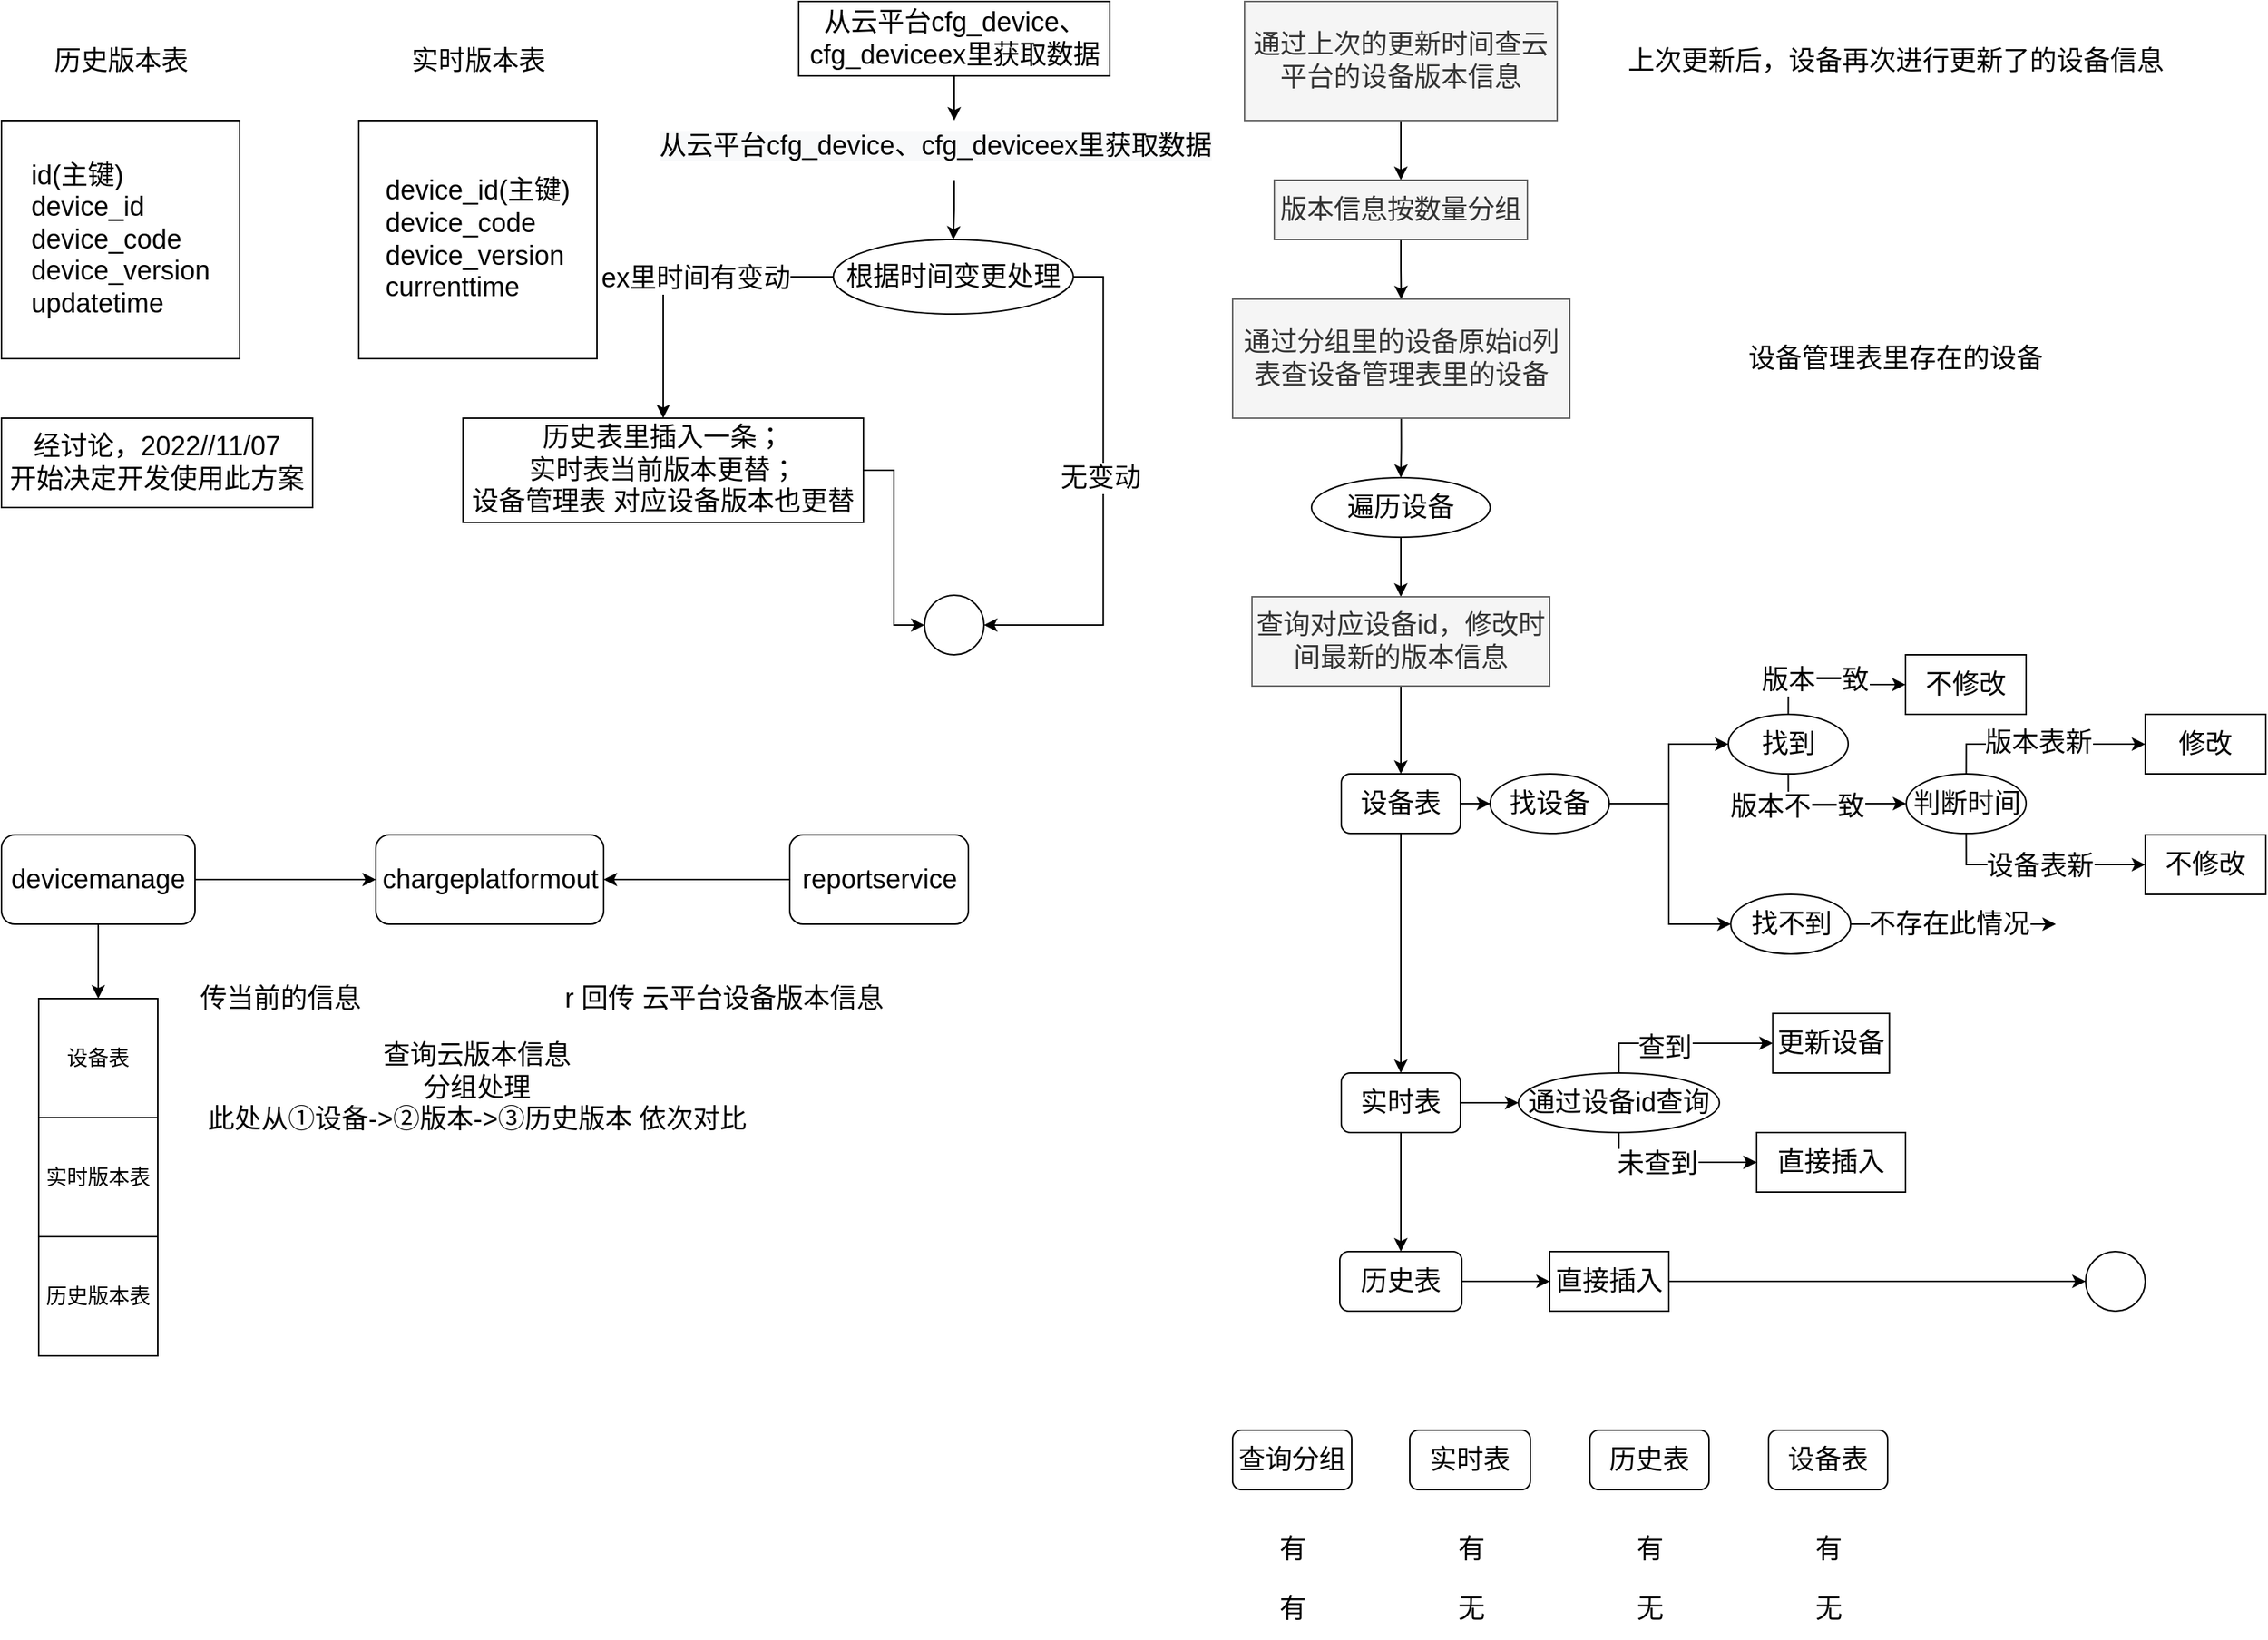 <mxfile version="20.5.3" type="github">
  <diagram id="b95fZ1zmA4kZeBO6OFGO" name="第 1 页">
    <mxGraphModel dx="1422" dy="762" grid="1" gridSize="10" guides="1" tooltips="1" connect="1" arrows="1" fold="1" page="1" pageScale="1" pageWidth="827" pageHeight="1169" math="0" shadow="0">
      <root>
        <mxCell id="0" />
        <mxCell id="1" parent="0" />
        <mxCell id="b_rjS_KXNjbJTFbzdUbJ-1" value="&lt;font style=&quot;font-size: 18px;&quot;&gt;历史版本表&lt;/font&gt;" style="text;html=1;align=center;verticalAlign=middle;resizable=0;points=[];autosize=1;strokeColor=none;fillColor=none;" parent="1" vertex="1">
          <mxGeometry x="25" y="20" width="110" height="40" as="geometry" />
        </mxCell>
        <mxCell id="b_rjS_KXNjbJTFbzdUbJ-2" value="&lt;font style=&quot;font-size: 18px;&quot;&gt;实时版本表&lt;/font&gt;" style="text;html=1;align=center;verticalAlign=middle;resizable=0;points=[];autosize=1;strokeColor=none;fillColor=none;" parent="1" vertex="1">
          <mxGeometry x="265" y="20" width="110" height="40" as="geometry" />
        </mxCell>
        <mxCell id="b_rjS_KXNjbJTFbzdUbJ-3" value="&lt;div style=&quot;text-align: justify;&quot;&gt;&lt;span style=&quot;background-color: initial;&quot;&gt;device_id(主键)&lt;/span&gt;&lt;/div&gt;&lt;div style=&quot;text-align: justify;&quot;&gt;&lt;span style=&quot;background-color: initial;&quot;&gt;device_code&lt;/span&gt;&lt;/div&gt;&lt;div style=&quot;text-align: justify;&quot;&gt;&lt;span style=&quot;background-color: initial;&quot;&gt;device_version&lt;/span&gt;&lt;/div&gt;&lt;div style=&quot;text-align: justify;&quot;&gt;&lt;span style=&quot;background-color: initial;&quot;&gt;currenttime&lt;/span&gt;&lt;/div&gt;" style="whiteSpace=wrap;html=1;aspect=fixed;fontSize=18;align=center;" parent="1" vertex="1">
          <mxGeometry x="240" y="80" width="160" height="160" as="geometry" />
        </mxCell>
        <mxCell id="b_rjS_KXNjbJTFbzdUbJ-4" value="&lt;div style=&quot;text-align: justify;&quot;&gt;&lt;span style=&quot;background-color: initial;&quot;&gt;id(主键)&lt;/span&gt;&lt;/div&gt;&lt;div style=&quot;text-align: justify;&quot;&gt;&lt;span style=&quot;background-color: initial;&quot;&gt;device_id&lt;/span&gt;&lt;/div&gt;&lt;div style=&quot;text-align: justify;&quot;&gt;&lt;span style=&quot;background-color: initial;&quot;&gt;device_code&lt;/span&gt;&lt;/div&gt;&lt;div style=&quot;text-align: justify;&quot;&gt;&lt;span style=&quot;background-color: initial;&quot;&gt;device_version&lt;/span&gt;&lt;/div&gt;&lt;div style=&quot;text-align: justify;&quot;&gt;&lt;span style=&quot;background-color: initial;&quot;&gt;updatetime&lt;/span&gt;&lt;/div&gt;" style="whiteSpace=wrap;html=1;aspect=fixed;fontSize=18;align=center;" parent="1" vertex="1">
          <mxGeometry y="80" width="160" height="160" as="geometry" />
        </mxCell>
        <mxCell id="b_rjS_KXNjbJTFbzdUbJ-17" style="edgeStyle=orthogonalEdgeStyle;rounded=0;orthogonalLoop=1;jettySize=auto;html=1;exitX=0.5;exitY=1;exitDx=0;exitDy=0;fontFamily=Helvetica;fontSize=18;" parent="1" source="b_rjS_KXNjbJTFbzdUbJ-5" target="b_rjS_KXNjbJTFbzdUbJ-7" edge="1">
          <mxGeometry relative="1" as="geometry" />
        </mxCell>
        <mxCell id="b_rjS_KXNjbJTFbzdUbJ-5" value="从云平台cfg_device、cfg_deviceex里获取数据" style="rounded=0;whiteSpace=wrap;html=1;fontSize=18;" parent="1" vertex="1">
          <mxGeometry x="535.5" width="209" height="50" as="geometry" />
        </mxCell>
        <mxCell id="b_rjS_KXNjbJTFbzdUbJ-18" value="" style="edgeStyle=orthogonalEdgeStyle;rounded=0;orthogonalLoop=1;jettySize=auto;html=1;fontFamily=Helvetica;fontSize=18;" parent="1" source="b_rjS_KXNjbJTFbzdUbJ-7" target="b_rjS_KXNjbJTFbzdUbJ-8" edge="1">
          <mxGeometry relative="1" as="geometry" />
        </mxCell>
        <mxCell id="b_rjS_KXNjbJTFbzdUbJ-7" value="&lt;span style=&quot;color: rgb(0, 0, 0); font-size: 18px; font-style: normal; font-variant-ligatures: normal; font-variant-caps: normal; font-weight: 400; letter-spacing: normal; orphans: 2; text-align: center; text-indent: 0px; text-transform: none; widows: 2; word-spacing: 0px; -webkit-text-stroke-width: 0px; background-color: rgb(248, 249, 250); text-decoration-thickness: initial; text-decoration-style: initial; text-decoration-color: initial; float: none; display: inline !important;&quot;&gt;从云平台cfg_device、cfg_deviceex里获取数据&lt;/span&gt;" style="text;whiteSpace=wrap;html=1;fontSize=18;" parent="1" vertex="1">
          <mxGeometry x="440" y="80" width="400" height="40" as="geometry" />
        </mxCell>
        <mxCell id="b_rjS_KXNjbJTFbzdUbJ-19" style="edgeStyle=orthogonalEdgeStyle;rounded=0;orthogonalLoop=1;jettySize=auto;html=1;exitX=0;exitY=0.5;exitDx=0;exitDy=0;fontFamily=Helvetica;fontSize=18;" parent="1" source="b_rjS_KXNjbJTFbzdUbJ-8" target="b_rjS_KXNjbJTFbzdUbJ-13" edge="1">
          <mxGeometry relative="1" as="geometry" />
        </mxCell>
        <mxCell id="b_rjS_KXNjbJTFbzdUbJ-21" value="ex里时间有变动" style="edgeLabel;html=1;align=center;verticalAlign=middle;resizable=0;points=[];fontSize=18;fontFamily=Helvetica;" parent="b_rjS_KXNjbJTFbzdUbJ-19" vertex="1" connectable="0">
          <mxGeometry x="-0.108" y="1" relative="1" as="geometry">
            <mxPoint as="offset" />
          </mxGeometry>
        </mxCell>
        <mxCell id="sZ6z6zjgCdf1c1nvZiUR-1" style="edgeStyle=orthogonalEdgeStyle;rounded=0;orthogonalLoop=1;jettySize=auto;html=1;exitX=1;exitY=0.5;exitDx=0;exitDy=0;entryX=1;entryY=0.5;entryDx=0;entryDy=0;fontFamily=Helvetica;fontSize=18;" parent="1" source="b_rjS_KXNjbJTFbzdUbJ-8" target="b_rjS_KXNjbJTFbzdUbJ-11" edge="1">
          <mxGeometry relative="1" as="geometry" />
        </mxCell>
        <mxCell id="sZ6z6zjgCdf1c1nvZiUR-2" value="无变动" style="edgeLabel;html=1;align=center;verticalAlign=middle;resizable=0;points=[];fontSize=18;fontFamily=Helvetica;" parent="sZ6z6zjgCdf1c1nvZiUR-1" vertex="1" connectable="0">
          <mxGeometry x="-0.076" y="-2" relative="1" as="geometry">
            <mxPoint as="offset" />
          </mxGeometry>
        </mxCell>
        <mxCell id="b_rjS_KXNjbJTFbzdUbJ-8" value="根据时间变更处理" style="ellipse;whiteSpace=wrap;html=1;fontSize=18;" parent="1" vertex="1">
          <mxGeometry x="558.75" y="160" width="161.25" height="50" as="geometry" />
        </mxCell>
        <mxCell id="b_rjS_KXNjbJTFbzdUbJ-11" value="" style="ellipse;whiteSpace=wrap;html=1;aspect=fixed;fontSize=18;" parent="1" vertex="1">
          <mxGeometry x="620" y="399" width="40" height="40" as="geometry" />
        </mxCell>
        <mxCell id="b_rjS_KXNjbJTFbzdUbJ-20" style="edgeStyle=orthogonalEdgeStyle;rounded=0;orthogonalLoop=1;jettySize=auto;html=1;exitX=1;exitY=0.5;exitDx=0;exitDy=0;entryX=0;entryY=0.5;entryDx=0;entryDy=0;fontFamily=Helvetica;fontSize=18;" parent="1" source="b_rjS_KXNjbJTFbzdUbJ-13" target="b_rjS_KXNjbJTFbzdUbJ-11" edge="1">
          <mxGeometry relative="1" as="geometry" />
        </mxCell>
        <mxCell id="b_rjS_KXNjbJTFbzdUbJ-13" value="历史表里插入一条；&lt;br&gt;实时表当前版本更替；&lt;br&gt;设备管理表 对应设备版本也更替" style="rounded=0;whiteSpace=wrap;html=1;fontSize=18;" parent="1" vertex="1">
          <mxGeometry x="310" y="280" width="269" height="70" as="geometry" />
        </mxCell>
        <mxCell id="b_rjS_KXNjbJTFbzdUbJ-14" value="经讨论，2022//11/07&lt;br&gt;开始决定开发使用此方案" style="rounded=0;whiteSpace=wrap;html=1;fontSize=18;" parent="1" vertex="1">
          <mxGeometry y="280" width="209" height="60" as="geometry" />
        </mxCell>
        <mxCell id="BubIB92U-EhutdUEbI6g-1" value="&lt;font style=&quot;font-size: 14px;&quot;&gt;历史版本表&lt;/font&gt;" style="whiteSpace=wrap;html=1;aspect=fixed;" parent="1" vertex="1">
          <mxGeometry x="25" y="830" width="80" height="80" as="geometry" />
        </mxCell>
        <mxCell id="BubIB92U-EhutdUEbI6g-2" value="&lt;font style=&quot;font-size: 14px;&quot;&gt;实时版本表&lt;/font&gt;" style="whiteSpace=wrap;html=1;aspect=fixed;" parent="1" vertex="1">
          <mxGeometry x="25" y="750" width="80" height="80" as="geometry" />
        </mxCell>
        <mxCell id="BubIB92U-EhutdUEbI6g-3" value="&lt;font style=&quot;font-size: 14px;&quot;&gt;设备表&lt;/font&gt;" style="whiteSpace=wrap;html=1;aspect=fixed;" parent="1" vertex="1">
          <mxGeometry x="25" y="670" width="80" height="80" as="geometry" />
        </mxCell>
        <mxCell id="BubIB92U-EhutdUEbI6g-8" style="edgeStyle=orthogonalEdgeStyle;rounded=0;orthogonalLoop=1;jettySize=auto;html=1;exitX=0;exitY=0.5;exitDx=0;exitDy=0;entryX=1;entryY=0.5;entryDx=0;entryDy=0;fontSize=18;" parent="1" source="BubIB92U-EhutdUEbI6g-4" target="BubIB92U-EhutdUEbI6g-5" edge="1">
          <mxGeometry relative="1" as="geometry" />
        </mxCell>
        <mxCell id="BubIB92U-EhutdUEbI6g-4" value="&lt;font style=&quot;font-size: 18px;&quot;&gt;reportservice&lt;/font&gt;" style="rounded=1;whiteSpace=wrap;html=1;" parent="1" vertex="1">
          <mxGeometry x="529.5" y="560" width="120" height="60" as="geometry" />
        </mxCell>
        <mxCell id="BubIB92U-EhutdUEbI6g-5" value="&lt;font style=&quot;font-size: 18px;&quot;&gt;chargeplatformout&lt;/font&gt;" style="rounded=1;whiteSpace=wrap;html=1;" parent="1" vertex="1">
          <mxGeometry x="251.5" y="560" width="153" height="60" as="geometry" />
        </mxCell>
        <mxCell id="BubIB92U-EhutdUEbI6g-7" value="" style="edgeStyle=orthogonalEdgeStyle;rounded=0;orthogonalLoop=1;jettySize=auto;html=1;fontSize=18;" parent="1" source="BubIB92U-EhutdUEbI6g-6" target="BubIB92U-EhutdUEbI6g-3" edge="1">
          <mxGeometry relative="1" as="geometry" />
        </mxCell>
        <mxCell id="BubIB92U-EhutdUEbI6g-9" style="edgeStyle=orthogonalEdgeStyle;rounded=0;orthogonalLoop=1;jettySize=auto;html=1;exitX=1;exitY=0.5;exitDx=0;exitDy=0;entryX=0;entryY=0.5;entryDx=0;entryDy=0;fontSize=18;" parent="1" source="BubIB92U-EhutdUEbI6g-6" target="BubIB92U-EhutdUEbI6g-5" edge="1">
          <mxGeometry relative="1" as="geometry" />
        </mxCell>
        <mxCell id="BubIB92U-EhutdUEbI6g-6" value="&lt;font style=&quot;font-size: 18px;&quot;&gt;devicemanage&lt;/font&gt;" style="rounded=1;whiteSpace=wrap;html=1;" parent="1" vertex="1">
          <mxGeometry y="560" width="130" height="60" as="geometry" />
        </mxCell>
        <mxCell id="BubIB92U-EhutdUEbI6g-10" value="r 回传 云平台设备版本信息" style="text;html=1;align=center;verticalAlign=middle;resizable=0;points=[];autosize=1;strokeColor=none;fillColor=none;fontSize=18;" parent="1" vertex="1">
          <mxGeometry x="365" y="650" width="240" height="40" as="geometry" />
        </mxCell>
        <mxCell id="BubIB92U-EhutdUEbI6g-11" value="传当前的信息" style="text;html=1;align=center;verticalAlign=middle;resizable=0;points=[];autosize=1;strokeColor=none;fillColor=none;fontSize=18;" parent="1" vertex="1">
          <mxGeometry x="121.5" y="650" width="130" height="40" as="geometry" />
        </mxCell>
        <mxCell id="BubIB92U-EhutdUEbI6g-12" value="查询云版本信息&lt;br&gt;分组处理&lt;br&gt;此处从①设备-&amp;gt;②版本-&amp;gt;③历史版本 依次对比" style="text;html=1;align=center;verticalAlign=middle;resizable=0;points=[];autosize=1;strokeColor=none;fillColor=none;fontSize=18;" parent="1" vertex="1">
          <mxGeometry x="124" y="690" width="390" height="80" as="geometry" />
        </mxCell>
        <mxCell id="Qo0RYXhtS26Yrlqz8ZKW-9" style="edgeStyle=orthogonalEdgeStyle;rounded=0;orthogonalLoop=1;jettySize=auto;html=1;exitX=0.5;exitY=1;exitDx=0;exitDy=0;entryX=0.5;entryY=0;entryDx=0;entryDy=0;fontSize=18;" parent="1" source="Qo0RYXhtS26Yrlqz8ZKW-4" target="Qo0RYXhtS26Yrlqz8ZKW-5" edge="1">
          <mxGeometry relative="1" as="geometry" />
        </mxCell>
        <mxCell id="Qo0RYXhtS26Yrlqz8ZKW-4" value="&lt;font style=&quot;font-size: 18px;&quot;&gt;通过上次的更新时间查云平台的设备版本信息&lt;/font&gt;" style="rounded=0;whiteSpace=wrap;html=1;fillColor=#f5f5f5;fontColor=#333333;strokeColor=#666666;" parent="1" vertex="1">
          <mxGeometry x="835" width="210" height="80" as="geometry" />
        </mxCell>
        <mxCell id="Qo0RYXhtS26Yrlqz8ZKW-10" style="edgeStyle=orthogonalEdgeStyle;rounded=0;orthogonalLoop=1;jettySize=auto;html=1;exitX=0.5;exitY=1;exitDx=0;exitDy=0;entryX=0.5;entryY=0;entryDx=0;entryDy=0;fontSize=18;" parent="1" source="Qo0RYXhtS26Yrlqz8ZKW-5" target="Qo0RYXhtS26Yrlqz8ZKW-6" edge="1">
          <mxGeometry relative="1" as="geometry" />
        </mxCell>
        <mxCell id="Qo0RYXhtS26Yrlqz8ZKW-5" value="&lt;font style=&quot;font-size: 18px;&quot;&gt;版本信息按数量分组&lt;/font&gt;" style="rounded=0;whiteSpace=wrap;html=1;fillColor=#f5f5f5;fontColor=#333333;strokeColor=#666666;" parent="1" vertex="1">
          <mxGeometry x="855" y="120" width="170" height="40" as="geometry" />
        </mxCell>
        <mxCell id="Qo0RYXhtS26Yrlqz8ZKW-11" style="edgeStyle=orthogonalEdgeStyle;rounded=0;orthogonalLoop=1;jettySize=auto;html=1;exitX=0.5;exitY=1;exitDx=0;exitDy=0;entryX=0.5;entryY=0;entryDx=0;entryDy=0;fontSize=18;" parent="1" source="Qo0RYXhtS26Yrlqz8ZKW-6" target="Qo0RYXhtS26Yrlqz8ZKW-7" edge="1">
          <mxGeometry relative="1" as="geometry" />
        </mxCell>
        <mxCell id="Qo0RYXhtS26Yrlqz8ZKW-6" value="&lt;font style=&quot;font-size: 18px;&quot;&gt;通过分组里的设备原始id列表查设备管理表里的设备&lt;/font&gt;" style="rounded=0;whiteSpace=wrap;html=1;fillColor=#f5f5f5;fontColor=#333333;strokeColor=#666666;" parent="1" vertex="1">
          <mxGeometry x="827" y="200" width="226.5" height="80" as="geometry" />
        </mxCell>
        <mxCell id="Qo0RYXhtS26Yrlqz8ZKW-12" style="edgeStyle=orthogonalEdgeStyle;rounded=0;orthogonalLoop=1;jettySize=auto;html=1;exitX=0.5;exitY=1;exitDx=0;exitDy=0;entryX=0.5;entryY=0;entryDx=0;entryDy=0;fontSize=18;" parent="1" source="Qo0RYXhtS26Yrlqz8ZKW-7" target="Qo0RYXhtS26Yrlqz8ZKW-8" edge="1">
          <mxGeometry relative="1" as="geometry" />
        </mxCell>
        <mxCell id="Qo0RYXhtS26Yrlqz8ZKW-7" value="&lt;font style=&quot;font-size: 18px;&quot;&gt;遍历设备&lt;/font&gt;" style="ellipse;whiteSpace=wrap;html=1;fontSize=18;" parent="1" vertex="1">
          <mxGeometry x="880" y="320" width="120" height="40" as="geometry" />
        </mxCell>
        <mxCell id="Qo0RYXhtS26Yrlqz8ZKW-80" style="edgeStyle=orthogonalEdgeStyle;rounded=0;orthogonalLoop=1;jettySize=auto;html=1;exitX=0.5;exitY=1;exitDx=0;exitDy=0;entryX=0.5;entryY=0;entryDx=0;entryDy=0;fontSize=18;" parent="1" source="Qo0RYXhtS26Yrlqz8ZKW-8" target="Qo0RYXhtS26Yrlqz8ZKW-15" edge="1">
          <mxGeometry relative="1" as="geometry" />
        </mxCell>
        <mxCell id="Qo0RYXhtS26Yrlqz8ZKW-8" value="&lt;font style=&quot;font-size: 18px;&quot;&gt;查询对应设备id，修改时间最新的版本信息&lt;/font&gt;" style="rounded=0;whiteSpace=wrap;html=1;fillColor=#f5f5f5;fontColor=#333333;strokeColor=#666666;" parent="1" vertex="1">
          <mxGeometry x="840" y="400" width="200" height="60" as="geometry" />
        </mxCell>
        <mxCell id="Qo0RYXhtS26Yrlqz8ZKW-17" style="edgeStyle=orthogonalEdgeStyle;rounded=0;orthogonalLoop=1;jettySize=auto;html=1;exitX=0.5;exitY=1;exitDx=0;exitDy=0;entryX=0.5;entryY=0;entryDx=0;entryDy=0;fontSize=18;" parent="1" source="Qo0RYXhtS26Yrlqz8ZKW-13" target="Qo0RYXhtS26Yrlqz8ZKW-14" edge="1">
          <mxGeometry relative="1" as="geometry" />
        </mxCell>
        <mxCell id="Qo0RYXhtS26Yrlqz8ZKW-30" value="" style="edgeStyle=orthogonalEdgeStyle;rounded=0;orthogonalLoop=1;jettySize=auto;html=1;fontSize=18;" parent="1" source="Qo0RYXhtS26Yrlqz8ZKW-13" target="Qo0RYXhtS26Yrlqz8ZKW-20" edge="1">
          <mxGeometry relative="1" as="geometry" />
        </mxCell>
        <mxCell id="Qo0RYXhtS26Yrlqz8ZKW-13" value="实时表" style="rounded=1;whiteSpace=wrap;html=1;fontSize=18;" parent="1" vertex="1">
          <mxGeometry x="900" y="720" width="80" height="40" as="geometry" />
        </mxCell>
        <mxCell id="Qo0RYXhtS26Yrlqz8ZKW-78" value="" style="edgeStyle=orthogonalEdgeStyle;rounded=0;orthogonalLoop=1;jettySize=auto;html=1;fontSize=18;" parent="1" source="Qo0RYXhtS26Yrlqz8ZKW-14" target="Qo0RYXhtS26Yrlqz8ZKW-23" edge="1">
          <mxGeometry relative="1" as="geometry" />
        </mxCell>
        <mxCell id="Qo0RYXhtS26Yrlqz8ZKW-82" style="edgeStyle=orthogonalEdgeStyle;rounded=0;orthogonalLoop=1;jettySize=auto;html=1;exitX=1;exitY=0.5;exitDx=0;exitDy=0;entryX=0;entryY=0.5;entryDx=0;entryDy=0;fontSize=18;" parent="1" source="Qo0RYXhtS26Yrlqz8ZKW-23" target="Qo0RYXhtS26Yrlqz8ZKW-36" edge="1">
          <mxGeometry relative="1" as="geometry" />
        </mxCell>
        <mxCell id="Qo0RYXhtS26Yrlqz8ZKW-14" value="历史表" style="rounded=1;whiteSpace=wrap;html=1;fontSize=18;" parent="1" vertex="1">
          <mxGeometry x="899" y="840" width="82" height="40" as="geometry" />
        </mxCell>
        <mxCell id="Qo0RYXhtS26Yrlqz8ZKW-81" style="edgeStyle=orthogonalEdgeStyle;rounded=0;orthogonalLoop=1;jettySize=auto;html=1;exitX=0.5;exitY=1;exitDx=0;exitDy=0;entryX=0.5;entryY=0;entryDx=0;entryDy=0;fontSize=18;" parent="1" source="Qo0RYXhtS26Yrlqz8ZKW-15" target="Qo0RYXhtS26Yrlqz8ZKW-13" edge="1">
          <mxGeometry relative="1" as="geometry" />
        </mxCell>
        <mxCell id="Qo0RYXhtS26Yrlqz8ZKW-84" value="" style="edgeStyle=orthogonalEdgeStyle;rounded=0;orthogonalLoop=1;jettySize=auto;html=1;fontSize=18;" parent="1" source="Qo0RYXhtS26Yrlqz8ZKW-15" target="Qo0RYXhtS26Yrlqz8ZKW-83" edge="1">
          <mxGeometry relative="1" as="geometry" />
        </mxCell>
        <mxCell id="Qo0RYXhtS26Yrlqz8ZKW-15" value="设备表" style="rounded=1;whiteSpace=wrap;html=1;fontSize=18;" parent="1" vertex="1">
          <mxGeometry x="900" y="519" width="80" height="40" as="geometry" />
        </mxCell>
        <mxCell id="Qo0RYXhtS26Yrlqz8ZKW-26" style="edgeStyle=orthogonalEdgeStyle;rounded=0;orthogonalLoop=1;jettySize=auto;html=1;exitX=0.5;exitY=0;exitDx=0;exitDy=0;fontSize=18;entryX=0;entryY=0.5;entryDx=0;entryDy=0;" parent="1" source="Qo0RYXhtS26Yrlqz8ZKW-20" target="Qo0RYXhtS26Yrlqz8ZKW-25" edge="1">
          <mxGeometry relative="1" as="geometry">
            <mxPoint x="1170" y="700" as="targetPoint" />
          </mxGeometry>
        </mxCell>
        <mxCell id="Qo0RYXhtS26Yrlqz8ZKW-56" value="查到" style="edgeLabel;html=1;align=center;verticalAlign=middle;resizable=0;points=[];fontSize=18;" parent="Qo0RYXhtS26Yrlqz8ZKW-26" vertex="1" connectable="0">
          <mxGeometry x="-0.191" y="-3" relative="1" as="geometry">
            <mxPoint as="offset" />
          </mxGeometry>
        </mxCell>
        <mxCell id="Qo0RYXhtS26Yrlqz8ZKW-27" style="edgeStyle=orthogonalEdgeStyle;rounded=0;orthogonalLoop=1;jettySize=auto;html=1;exitX=0.5;exitY=1;exitDx=0;exitDy=0;entryX=0;entryY=0.5;entryDx=0;entryDy=0;fontSize=18;" parent="1" source="Qo0RYXhtS26Yrlqz8ZKW-20" target="Qo0RYXhtS26Yrlqz8ZKW-24" edge="1">
          <mxGeometry relative="1" as="geometry" />
        </mxCell>
        <mxCell id="Qo0RYXhtS26Yrlqz8ZKW-60" value="未查到" style="edgeLabel;html=1;align=center;verticalAlign=middle;resizable=0;points=[];fontSize=18;" parent="Qo0RYXhtS26Yrlqz8ZKW-27" vertex="1" connectable="0">
          <mxGeometry x="-0.191" y="-1" relative="1" as="geometry">
            <mxPoint as="offset" />
          </mxGeometry>
        </mxCell>
        <mxCell id="Qo0RYXhtS26Yrlqz8ZKW-20" value="&lt;font style=&quot;font-size: 18px;&quot;&gt;通过设备id查询&lt;/font&gt;" style="ellipse;whiteSpace=wrap;html=1;fontSize=18;" parent="1" vertex="1">
          <mxGeometry x="1019" y="720" width="135" height="40" as="geometry" />
        </mxCell>
        <mxCell id="Qo0RYXhtS26Yrlqz8ZKW-23" value="&lt;font style=&quot;font-size: 18px;&quot;&gt;直接插入&lt;/font&gt;" style="rounded=0;whiteSpace=wrap;html=1;" parent="1" vertex="1">
          <mxGeometry x="1040" y="840" width="80" height="40" as="geometry" />
        </mxCell>
        <mxCell id="Qo0RYXhtS26Yrlqz8ZKW-24" value="&lt;font style=&quot;font-size: 18px;&quot;&gt;直接插入&lt;/font&gt;" style="rounded=0;whiteSpace=wrap;html=1;" parent="1" vertex="1">
          <mxGeometry x="1179" y="760" width="100" height="40" as="geometry" />
        </mxCell>
        <mxCell id="Qo0RYXhtS26Yrlqz8ZKW-25" value="&lt;span style=&quot;font-size: 18px;&quot;&gt;更新设备&lt;/span&gt;" style="rounded=0;whiteSpace=wrap;html=1;" parent="1" vertex="1">
          <mxGeometry x="1189.82" y="680" width="78.37" height="40" as="geometry" />
        </mxCell>
        <mxCell id="Qo0RYXhtS26Yrlqz8ZKW-51" style="edgeStyle=orthogonalEdgeStyle;rounded=0;orthogonalLoop=1;jettySize=auto;html=1;exitX=0.5;exitY=0;exitDx=0;exitDy=0;entryX=0;entryY=0.5;entryDx=0;entryDy=0;fontSize=18;" parent="1" source="Qo0RYXhtS26Yrlqz8ZKW-34" target="Qo0RYXhtS26Yrlqz8ZKW-47" edge="1">
          <mxGeometry relative="1" as="geometry" />
        </mxCell>
        <mxCell id="Qo0RYXhtS26Yrlqz8ZKW-53" value="版本一致" style="edgeLabel;html=1;align=center;verticalAlign=middle;resizable=0;points=[];fontSize=18;" parent="Qo0RYXhtS26Yrlqz8ZKW-51" vertex="1" connectable="0">
          <mxGeometry x="-0.24" y="3" relative="1" as="geometry">
            <mxPoint as="offset" />
          </mxGeometry>
        </mxCell>
        <mxCell id="Qo0RYXhtS26Yrlqz8ZKW-52" style="edgeStyle=orthogonalEdgeStyle;rounded=0;orthogonalLoop=1;jettySize=auto;html=1;exitX=0.5;exitY=1;exitDx=0;exitDy=0;fontSize=18;entryX=0;entryY=0.5;entryDx=0;entryDy=0;" parent="1" source="Qo0RYXhtS26Yrlqz8ZKW-34" target="G-7sFLS0TplctPpIYwTU-7" edge="1">
          <mxGeometry relative="1" as="geometry">
            <mxPoint x="1280" y="539" as="targetPoint" />
          </mxGeometry>
        </mxCell>
        <mxCell id="Qo0RYXhtS26Yrlqz8ZKW-55" value="版本不一致" style="edgeLabel;html=1;align=center;verticalAlign=middle;resizable=0;points=[];fontSize=18;" parent="Qo0RYXhtS26Yrlqz8ZKW-52" vertex="1" connectable="0">
          <mxGeometry x="-0.488" y="-2" relative="1" as="geometry">
            <mxPoint as="offset" />
          </mxGeometry>
        </mxCell>
        <mxCell id="Qo0RYXhtS26Yrlqz8ZKW-34" value="找到" style="ellipse;whiteSpace=wrap;html=1;fontSize=18;" parent="1" vertex="1">
          <mxGeometry x="1160" y="479" width="80.5" height="40" as="geometry" />
        </mxCell>
        <mxCell id="Qo0RYXhtS26Yrlqz8ZKW-36" value="" style="ellipse;whiteSpace=wrap;html=1;aspect=fixed;fontSize=18;" parent="1" vertex="1">
          <mxGeometry x="1400" y="840" width="40" height="40" as="geometry" />
        </mxCell>
        <mxCell id="Qo0RYXhtS26Yrlqz8ZKW-47" value="&lt;font style=&quot;font-size: 18px;&quot;&gt;不修改&lt;/font&gt;" style="rounded=0;whiteSpace=wrap;html=1;" parent="1" vertex="1">
          <mxGeometry x="1279" y="439" width="81" height="40" as="geometry" />
        </mxCell>
        <mxCell id="Qo0RYXhtS26Yrlqz8ZKW-48" value="&lt;span style=&quot;font-size: 18px;&quot;&gt;修改&lt;/span&gt;" style="rounded=0;whiteSpace=wrap;html=1;" parent="1" vertex="1">
          <mxGeometry x="1440" y="479" width="81" height="40" as="geometry" />
        </mxCell>
        <mxCell id="Qo0RYXhtS26Yrlqz8ZKW-61" value="查询分组" style="rounded=1;whiteSpace=wrap;html=1;fontSize=18;" parent="1" vertex="1">
          <mxGeometry x="827" y="960" width="80" height="40" as="geometry" />
        </mxCell>
        <mxCell id="Qo0RYXhtS26Yrlqz8ZKW-62" value="历史表" style="rounded=1;whiteSpace=wrap;html=1;fontSize=18;" parent="1" vertex="1">
          <mxGeometry x="1067" y="960" width="80" height="40" as="geometry" />
        </mxCell>
        <mxCell id="Qo0RYXhtS26Yrlqz8ZKW-63" value="实时表" style="rounded=1;whiteSpace=wrap;html=1;fontSize=18;" parent="1" vertex="1">
          <mxGeometry x="946" y="960" width="81" height="40" as="geometry" />
        </mxCell>
        <mxCell id="Qo0RYXhtS26Yrlqz8ZKW-64" value="设备表" style="rounded=1;whiteSpace=wrap;html=1;fontSize=18;" parent="1" vertex="1">
          <mxGeometry x="1187" y="960" width="80" height="40" as="geometry" />
        </mxCell>
        <mxCell id="Qo0RYXhtS26Yrlqz8ZKW-65" value="有" style="text;html=1;align=center;verticalAlign=middle;resizable=0;points=[];autosize=1;strokeColor=none;fillColor=none;fontSize=18;" parent="1" vertex="1">
          <mxGeometry x="1207" y="1020" width="40" height="40" as="geometry" />
        </mxCell>
        <mxCell id="Qo0RYXhtS26Yrlqz8ZKW-66" value="有" style="text;html=1;align=center;verticalAlign=middle;resizable=0;points=[];autosize=1;strokeColor=none;fillColor=none;fontSize=18;" parent="1" vertex="1">
          <mxGeometry x="847" y="1020" width="40" height="40" as="geometry" />
        </mxCell>
        <mxCell id="Qo0RYXhtS26Yrlqz8ZKW-67" value="有" style="text;html=1;align=center;verticalAlign=middle;resizable=0;points=[];autosize=1;strokeColor=none;fillColor=none;fontSize=18;" parent="1" vertex="1">
          <mxGeometry x="966.5" y="1020" width="40" height="40" as="geometry" />
        </mxCell>
        <mxCell id="Qo0RYXhtS26Yrlqz8ZKW-68" value="有" style="text;html=1;align=center;verticalAlign=middle;resizable=0;points=[];autosize=1;strokeColor=none;fillColor=none;fontSize=18;" parent="1" vertex="1">
          <mxGeometry x="1087" y="1020" width="40" height="40" as="geometry" />
        </mxCell>
        <mxCell id="Qo0RYXhtS26Yrlqz8ZKW-69" value="有" style="text;html=1;align=center;verticalAlign=middle;resizable=0;points=[];autosize=1;strokeColor=none;fillColor=none;fontSize=18;" parent="1" vertex="1">
          <mxGeometry x="847" y="1060" width="40" height="40" as="geometry" />
        </mxCell>
        <mxCell id="Qo0RYXhtS26Yrlqz8ZKW-70" value="无" style="text;html=1;align=center;verticalAlign=middle;resizable=0;points=[];autosize=1;strokeColor=none;fillColor=none;fontSize=18;" parent="1" vertex="1">
          <mxGeometry x="1087" y="1060" width="40" height="40" as="geometry" />
        </mxCell>
        <mxCell id="Qo0RYXhtS26Yrlqz8ZKW-71" value="无" style="text;html=1;align=center;verticalAlign=middle;resizable=0;points=[];autosize=1;strokeColor=none;fillColor=none;fontSize=18;" parent="1" vertex="1">
          <mxGeometry x="966.5" y="1060" width="40" height="40" as="geometry" />
        </mxCell>
        <mxCell id="Qo0RYXhtS26Yrlqz8ZKW-72" value="无" style="text;html=1;align=center;verticalAlign=middle;resizable=0;points=[];autosize=1;strokeColor=none;fillColor=none;fontSize=18;" parent="1" vertex="1">
          <mxGeometry x="1207" y="1060" width="40" height="40" as="geometry" />
        </mxCell>
        <mxCell id="Qo0RYXhtS26Yrlqz8ZKW-76" value="设备管理表里存在的设备" style="text;html=1;align=center;verticalAlign=middle;resizable=0;points=[];autosize=1;strokeColor=none;fillColor=none;fontSize=18;" parent="1" vertex="1">
          <mxGeometry x="1161.63" y="220" width="220" height="40" as="geometry" />
        </mxCell>
        <mxCell id="Qo0RYXhtS26Yrlqz8ZKW-77" value="上次更新后，设备再次进行更新了的设备信息" style="text;html=1;align=center;verticalAlign=middle;resizable=0;points=[];autosize=1;strokeColor=none;fillColor=none;fontSize=18;" parent="1" vertex="1">
          <mxGeometry x="1081.63" y="20" width="380" height="40" as="geometry" />
        </mxCell>
        <mxCell id="Qo0RYXhtS26Yrlqz8ZKW-85" style="edgeStyle=orthogonalEdgeStyle;rounded=0;orthogonalLoop=1;jettySize=auto;html=1;exitX=1;exitY=0.5;exitDx=0;exitDy=0;entryX=0;entryY=0.5;entryDx=0;entryDy=0;fontSize=18;" parent="1" source="Qo0RYXhtS26Yrlqz8ZKW-83" target="Qo0RYXhtS26Yrlqz8ZKW-34" edge="1">
          <mxGeometry relative="1" as="geometry" />
        </mxCell>
        <mxCell id="Qo0RYXhtS26Yrlqz8ZKW-87" style="edgeStyle=orthogonalEdgeStyle;rounded=0;orthogonalLoop=1;jettySize=auto;html=1;exitX=1;exitY=0.5;exitDx=0;exitDy=0;fontSize=18;entryX=0;entryY=0.5;entryDx=0;entryDy=0;" parent="1" edge="1">
          <mxGeometry relative="1" as="geometry">
            <mxPoint x="1080" y="539" as="sourcePoint" />
            <mxPoint x="1161.63" y="620" as="targetPoint" />
            <Array as="points">
              <mxPoint x="1120" y="539" />
              <mxPoint x="1120" y="620" />
            </Array>
          </mxGeometry>
        </mxCell>
        <mxCell id="Qo0RYXhtS26Yrlqz8ZKW-83" value="&lt;font style=&quot;font-size: 18px;&quot;&gt;找设备&lt;/font&gt;" style="ellipse;whiteSpace=wrap;html=1;fontSize=18;" parent="1" vertex="1">
          <mxGeometry x="1000" y="519" width="80" height="40" as="geometry" />
        </mxCell>
        <mxCell id="Qo0RYXhtS26Yrlqz8ZKW-90" style="edgeStyle=orthogonalEdgeStyle;rounded=0;orthogonalLoop=1;jettySize=auto;html=1;exitX=1;exitY=0.5;exitDx=0;exitDy=0;fontSize=18;" parent="1" source="Qo0RYXhtS26Yrlqz8ZKW-88" edge="1">
          <mxGeometry relative="1" as="geometry">
            <mxPoint x="1380" y="620" as="targetPoint" />
          </mxGeometry>
        </mxCell>
        <mxCell id="Qo0RYXhtS26Yrlqz8ZKW-91" value="不存在此情况" style="edgeLabel;html=1;align=center;verticalAlign=middle;resizable=0;points=[];fontSize=18;" parent="Qo0RYXhtS26Yrlqz8ZKW-90" vertex="1" connectable="0">
          <mxGeometry x="-0.239" y="-2" relative="1" as="geometry">
            <mxPoint x="13" y="-2" as="offset" />
          </mxGeometry>
        </mxCell>
        <mxCell id="Qo0RYXhtS26Yrlqz8ZKW-88" value="找不到" style="ellipse;whiteSpace=wrap;html=1;fontSize=18;" parent="1" vertex="1">
          <mxGeometry x="1161.63" y="600" width="80.5" height="40" as="geometry" />
        </mxCell>
        <mxCell id="G-7sFLS0TplctPpIYwTU-8" style="edgeStyle=orthogonalEdgeStyle;rounded=0;orthogonalLoop=1;jettySize=auto;html=1;exitX=0.5;exitY=0;exitDx=0;exitDy=0;entryX=0;entryY=0.5;entryDx=0;entryDy=0;fontSize=14;" edge="1" parent="1" source="G-7sFLS0TplctPpIYwTU-7" target="Qo0RYXhtS26Yrlqz8ZKW-48">
          <mxGeometry relative="1" as="geometry" />
        </mxCell>
        <mxCell id="G-7sFLS0TplctPpIYwTU-10" value="&lt;font style=&quot;font-size: 18px;&quot;&gt;版本表新&lt;/font&gt;" style="edgeLabel;html=1;align=center;verticalAlign=middle;resizable=0;points=[];fontSize=14;" vertex="1" connectable="0" parent="G-7sFLS0TplctPpIYwTU-8">
          <mxGeometry x="-0.027" y="1" relative="1" as="geometry">
            <mxPoint as="offset" />
          </mxGeometry>
        </mxCell>
        <mxCell id="G-7sFLS0TplctPpIYwTU-12" style="edgeStyle=orthogonalEdgeStyle;rounded=0;orthogonalLoop=1;jettySize=auto;html=1;exitX=0.5;exitY=1;exitDx=0;exitDy=0;entryX=0;entryY=0.5;entryDx=0;entryDy=0;fontSize=18;" edge="1" parent="1" source="G-7sFLS0TplctPpIYwTU-7" target="G-7sFLS0TplctPpIYwTU-11">
          <mxGeometry relative="1" as="geometry" />
        </mxCell>
        <mxCell id="G-7sFLS0TplctPpIYwTU-14" value="设备表新" style="edgeLabel;html=1;align=center;verticalAlign=middle;resizable=0;points=[];fontSize=18;" vertex="1" connectable="0" parent="G-7sFLS0TplctPpIYwTU-12">
          <mxGeometry x="-0.006" y="-1" relative="1" as="geometry">
            <mxPoint as="offset" />
          </mxGeometry>
        </mxCell>
        <mxCell id="G-7sFLS0TplctPpIYwTU-7" value="判断时间" style="ellipse;whiteSpace=wrap;html=1;fontSize=18;" vertex="1" parent="1">
          <mxGeometry x="1279.5" y="519" width="80.5" height="40" as="geometry" />
        </mxCell>
        <mxCell id="G-7sFLS0TplctPpIYwTU-11" value="&lt;span style=&quot;font-size: 18px;&quot;&gt;不修改&lt;/span&gt;" style="rounded=0;whiteSpace=wrap;html=1;" vertex="1" parent="1">
          <mxGeometry x="1440" y="560" width="81" height="40" as="geometry" />
        </mxCell>
      </root>
    </mxGraphModel>
  </diagram>
</mxfile>
